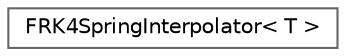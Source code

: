 digraph "Graphical Class Hierarchy"
{
 // INTERACTIVE_SVG=YES
 // LATEX_PDF_SIZE
  bgcolor="transparent";
  edge [fontname=Helvetica,fontsize=10,labelfontname=Helvetica,labelfontsize=10];
  node [fontname=Helvetica,fontsize=10,shape=box,height=0.2,width=0.4];
  rankdir="LR";
  Node0 [id="Node000000",label="FRK4SpringInterpolator\< T \>",height=0.2,width=0.4,color="grey40", fillcolor="white", style="filled",URL="$d5/da3/structFRK4SpringInterpolator.html",tooltip=" "];
}

